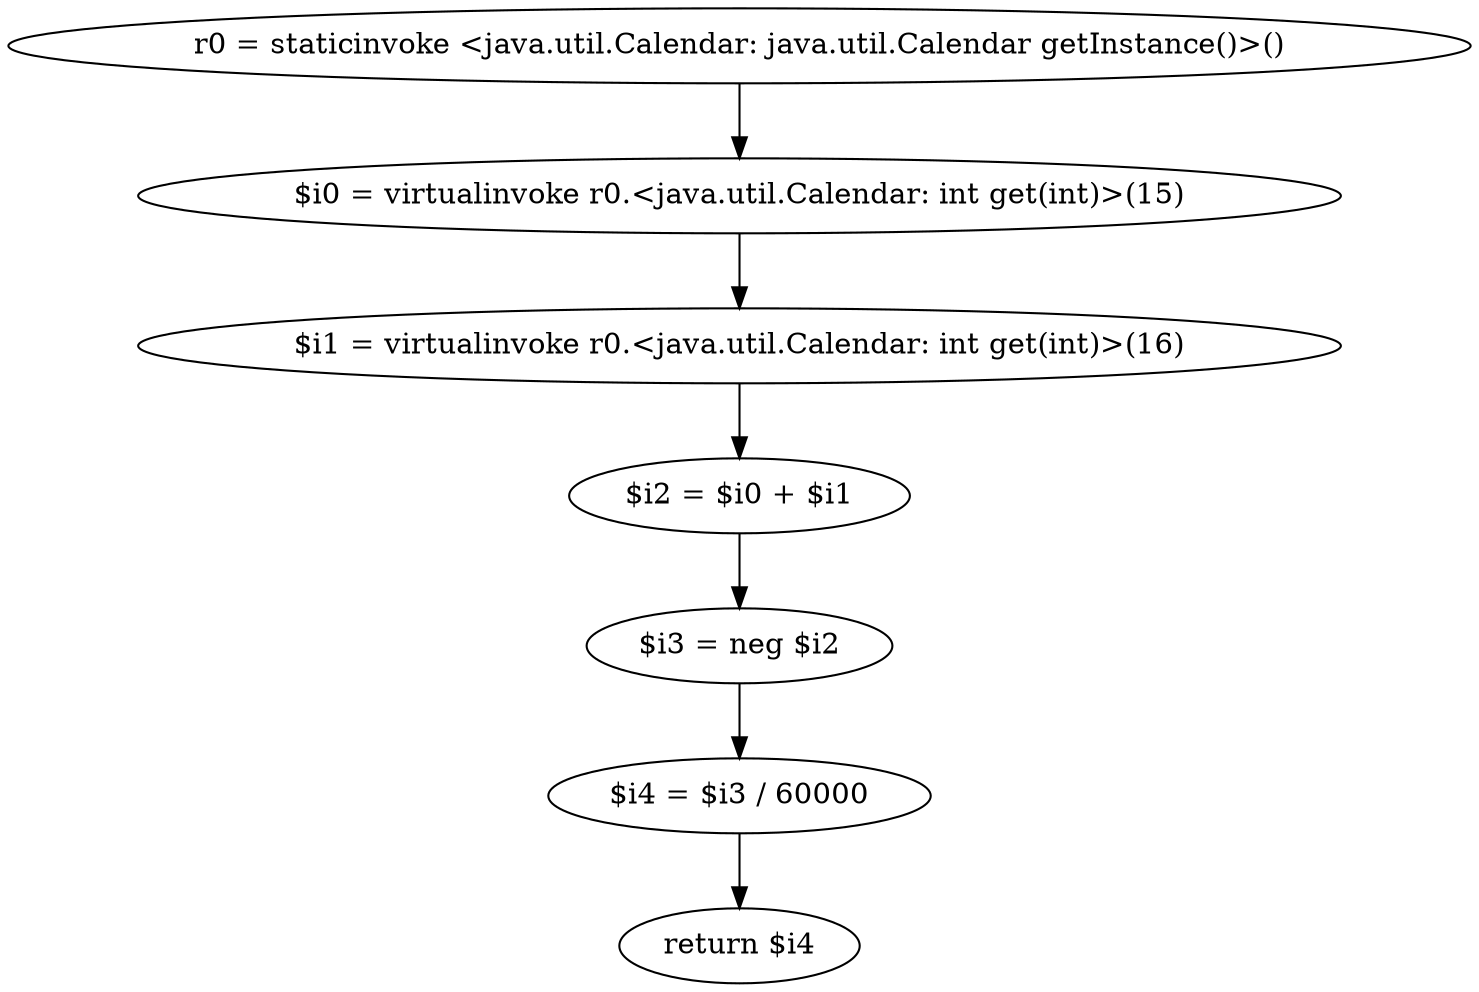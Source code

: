 digraph "unitGraph" {
    "r0 = staticinvoke <java.util.Calendar: java.util.Calendar getInstance()>()"
    "$i0 = virtualinvoke r0.<java.util.Calendar: int get(int)>(15)"
    "$i1 = virtualinvoke r0.<java.util.Calendar: int get(int)>(16)"
    "$i2 = $i0 + $i1"
    "$i3 = neg $i2"
    "$i4 = $i3 / 60000"
    "return $i4"
    "r0 = staticinvoke <java.util.Calendar: java.util.Calendar getInstance()>()"->"$i0 = virtualinvoke r0.<java.util.Calendar: int get(int)>(15)";
    "$i0 = virtualinvoke r0.<java.util.Calendar: int get(int)>(15)"->"$i1 = virtualinvoke r0.<java.util.Calendar: int get(int)>(16)";
    "$i1 = virtualinvoke r0.<java.util.Calendar: int get(int)>(16)"->"$i2 = $i0 + $i1";
    "$i2 = $i0 + $i1"->"$i3 = neg $i2";
    "$i3 = neg $i2"->"$i4 = $i3 / 60000";
    "$i4 = $i3 / 60000"->"return $i4";
}
